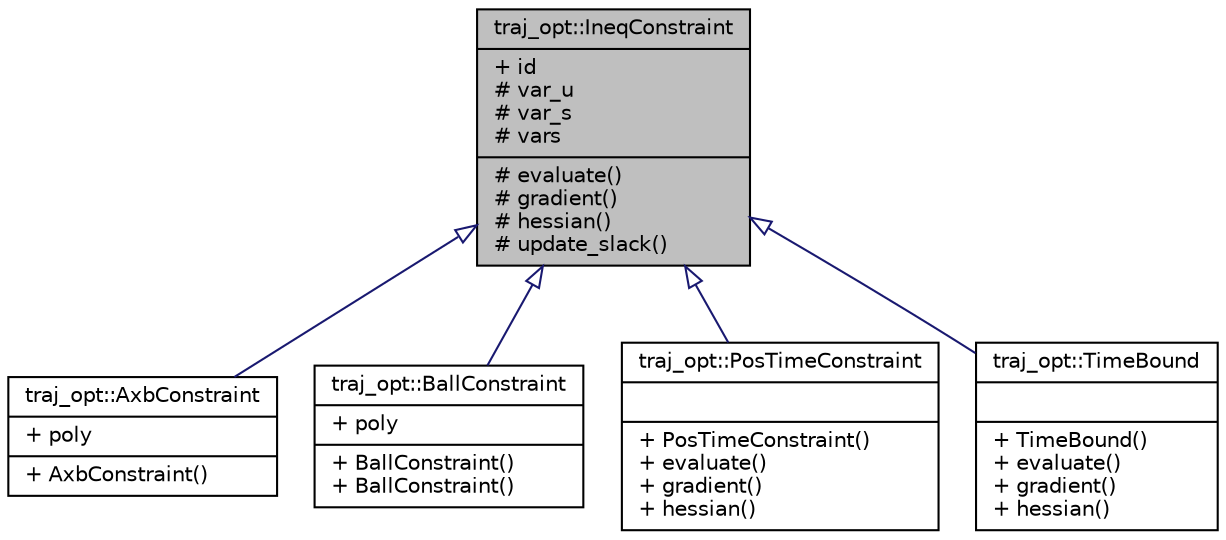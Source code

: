 digraph "traj_opt::IneqConstraint"
{
 // LATEX_PDF_SIZE
  edge [fontname="Helvetica",fontsize="10",labelfontname="Helvetica",labelfontsize="10"];
  node [fontname="Helvetica",fontsize="10",shape=record];
  Node1 [label="{traj_opt::IneqConstraint\n|+ id\l# var_u\l# var_s\l# vars\l|# evaluate()\l# gradient()\l# hessian()\l# update_slack()\l}",height=0.2,width=0.4,color="black", fillcolor="grey75", style="filled", fontcolor="black",tooltip=" "];
  Node1 -> Node2 [dir="back",color="midnightblue",fontsize="10",style="solid",arrowtail="onormal",fontname="Helvetica"];
  Node2 [label="{traj_opt::AxbConstraint\n|+ poly\l|+ AxbConstraint()\l}",height=0.2,width=0.4,color="black", fillcolor="white", style="filled",URL="$classtraj__opt_1_1AxbConstraint.html",tooltip=" "];
  Node1 -> Node3 [dir="back",color="midnightblue",fontsize="10",style="solid",arrowtail="onormal",fontname="Helvetica"];
  Node3 [label="{traj_opt::BallConstraint\n|+ poly\l|+ BallConstraint()\l+ BallConstraint()\l}",height=0.2,width=0.4,color="black", fillcolor="white", style="filled",URL="$classtraj__opt_1_1BallConstraint.html",tooltip=" "];
  Node1 -> Node4 [dir="back",color="midnightblue",fontsize="10",style="solid",arrowtail="onormal",fontname="Helvetica"];
  Node4 [label="{traj_opt::PosTimeConstraint\n||+ PosTimeConstraint()\l+ evaluate()\l+ gradient()\l+ hessian()\l}",height=0.2,width=0.4,color="black", fillcolor="white", style="filled",URL="$classtraj__opt_1_1PosTimeConstraint.html",tooltip=" "];
  Node1 -> Node5 [dir="back",color="midnightblue",fontsize="10",style="solid",arrowtail="onormal",fontname="Helvetica"];
  Node5 [label="{traj_opt::TimeBound\n||+ TimeBound()\l+ evaluate()\l+ gradient()\l+ hessian()\l}",height=0.2,width=0.4,color="black", fillcolor="white", style="filled",URL="$classtraj__opt_1_1TimeBound.html",tooltip=" "];
}
